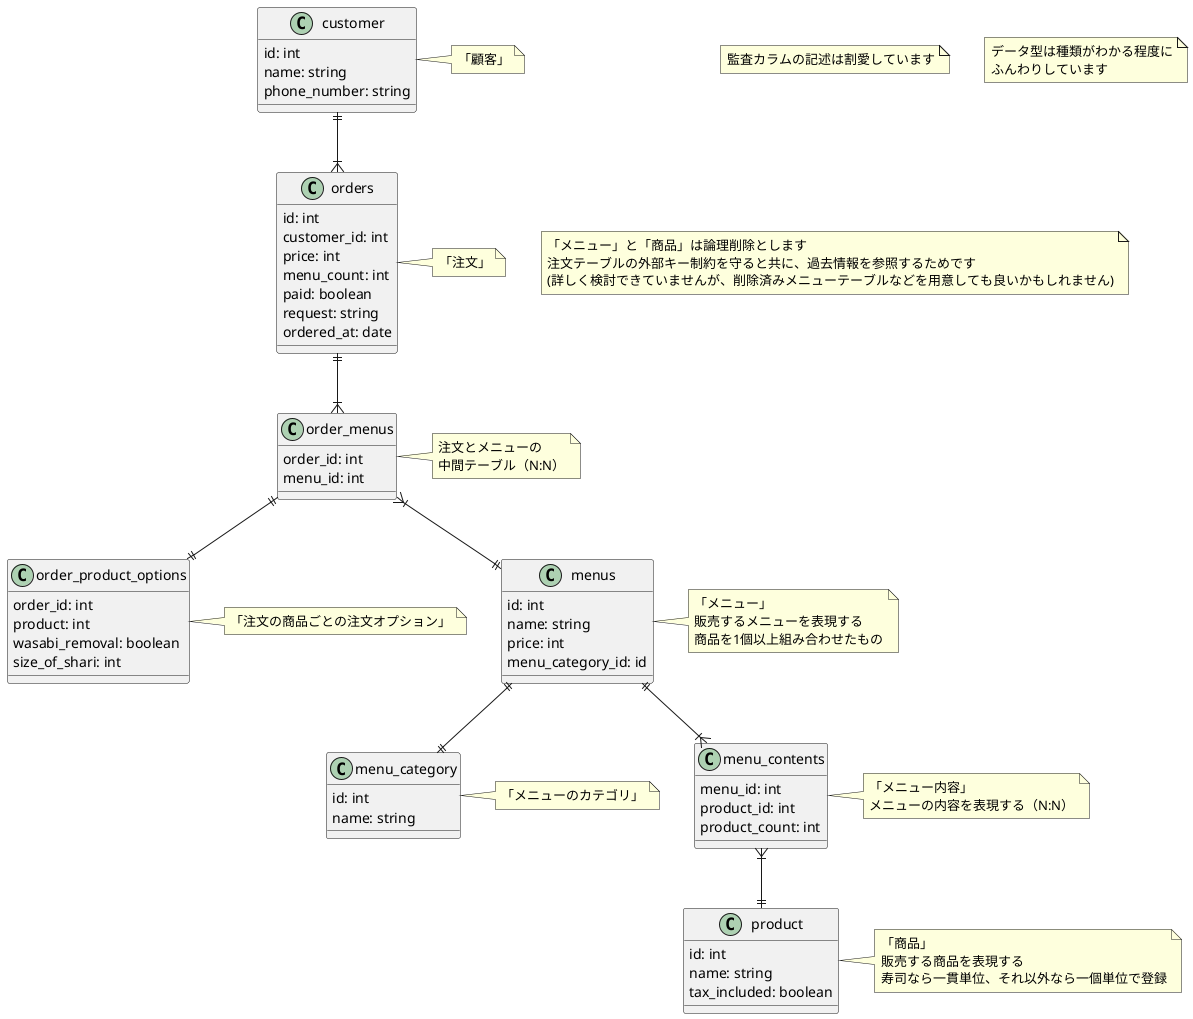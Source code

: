 @startuml
'https://plantuml.com/class-diagram

note "監査カラムの記述は割愛しています" as n1
note "データ型は種類がわかる程度に\nふんわりしています" as n2
note "「メニュー」と「商品」は論理削除とします\n注文テーブルの外部キー制約を守ると共に、過去情報を参照するためです\n(詳しく検討できていませんが、削除済みメニューテーブルなどを用意しても良いかもしれません)" as n3

class customer {
  id: int
  name: string
  phone_number: string
}
note right: 「顧客」

class orders {
  id: int
  customer_id: int
  price: int
  menu_count: int
  paid: boolean
  request: string
  ordered_at: date
}
note right: 「注文」

class order_menus {
  order_id: int
  menu_id: int
}
note right: 注文とメニューの\n中間テーブル（N:N）

class order_product_options {
  order_id: int
  product: int
  wasabi_removal: boolean
  size_of_shari: int
}
note right: 「注文の商品ごとの注文オプション」

class menus {
  id: int
  name: string
  price: int
  menu_category_id: id
}
note right: 「メニュー」\n販売するメニューを表現する\n商品を1個以上組み合わせたもの

class menu_category {
  id: int
  name: string
}
note right: 「メニューのカテゴリ」

class menu_contents {
  menu_id: int
  product_id: int
  product_count: int
}
note right: 「メニュー内容」\nメニューの内容を表現する（N:N）

class product {
  id: int
  name: string
  tax_included: boolean
}
note right: 「商品」\n販売する商品を表現する\n寿司なら一貫単位、それ以外なら一個単位で登録

customer ||--|{ orders
orders ||--|{ order_menus
order_menus ||--|| order_product_options
order_menus }|--|| menus
menus ||--|{ menu_contents
menus ||--|| menu_category
menu_contents }|--|| product

@enduml
